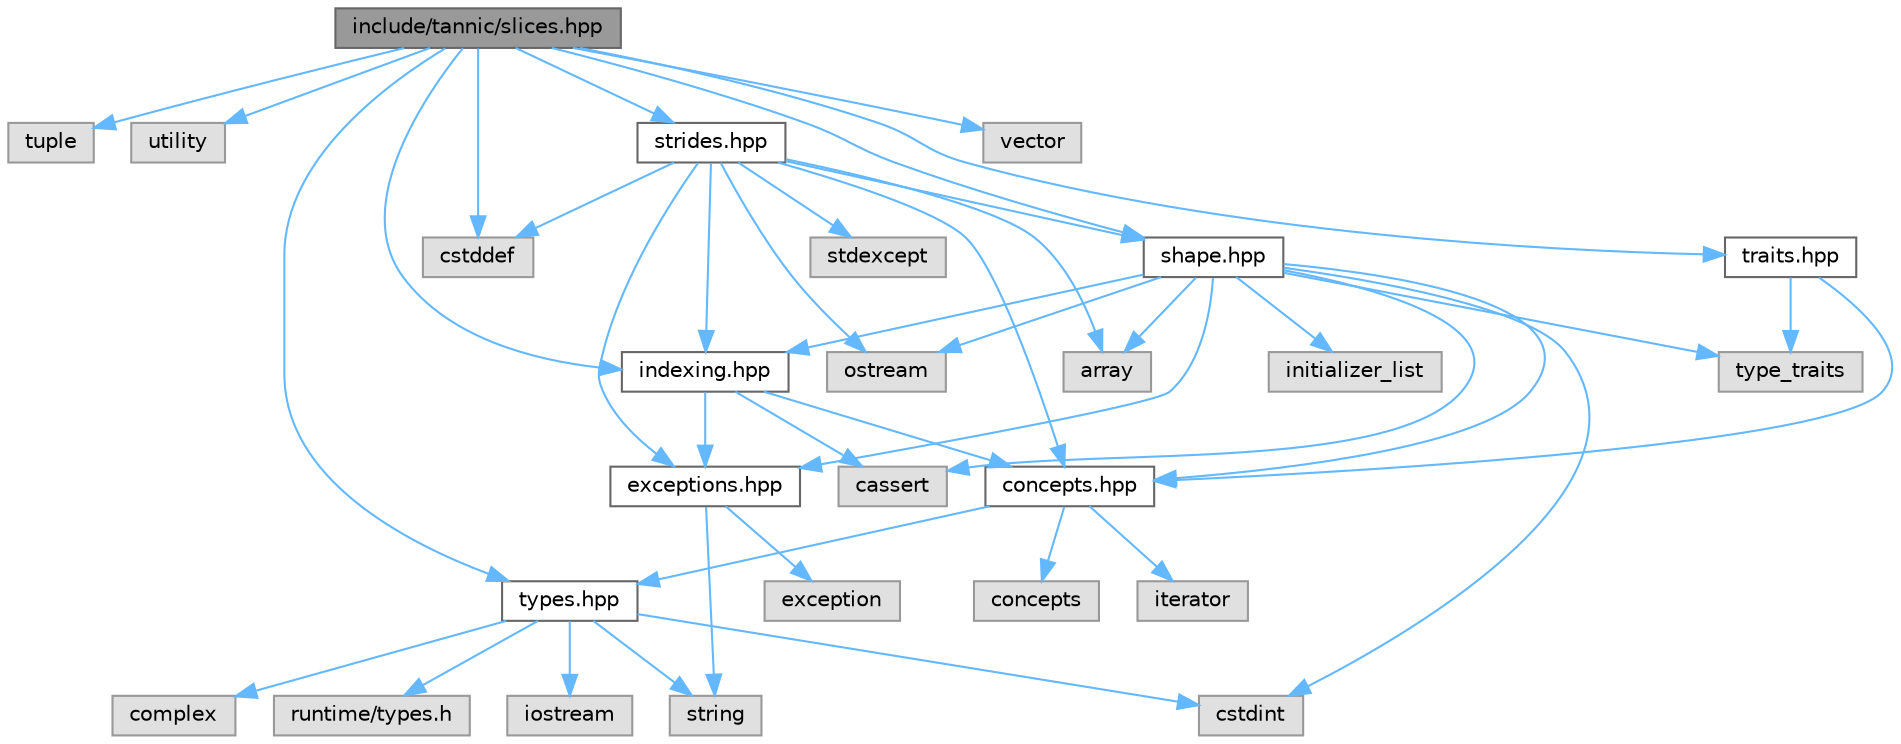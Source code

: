 digraph "include/tannic/slices.hpp"
{
 // LATEX_PDF_SIZE
  bgcolor="transparent";
  edge [fontname=Helvetica,fontsize=10,labelfontname=Helvetica,labelfontsize=10];
  node [fontname=Helvetica,fontsize=10,shape=box,height=0.2,width=0.4];
  Node1 [id="Node000001",label="include/tannic/slices.hpp",height=0.2,width=0.4,color="gray40", fillcolor="grey60", style="filled", fontcolor="black",tooltip="Implements tensor slicing for expression templates in the Tannic Tensor Library."];
  Node1 -> Node2 [id="edge1_Node000001_Node000002",color="steelblue1",style="solid",tooltip=" "];
  Node2 [id="Node000002",label="tuple",height=0.2,width=0.4,color="grey60", fillcolor="#E0E0E0", style="filled",tooltip=" "];
  Node1 -> Node3 [id="edge2_Node000001_Node000003",color="steelblue1",style="solid",tooltip=" "];
  Node3 [id="Node000003",label="utility",height=0.2,width=0.4,color="grey60", fillcolor="#E0E0E0", style="filled",tooltip=" "];
  Node1 -> Node4 [id="edge3_Node000001_Node000004",color="steelblue1",style="solid",tooltip=" "];
  Node4 [id="Node000004",label="cstddef",height=0.2,width=0.4,color="grey60", fillcolor="#E0E0E0", style="filled",tooltip=" "];
  Node1 -> Node5 [id="edge4_Node000001_Node000005",color="steelblue1",style="solid",tooltip=" "];
  Node5 [id="Node000005",label="vector",height=0.2,width=0.4,color="grey60", fillcolor="#E0E0E0", style="filled",tooltip=" "];
  Node1 -> Node6 [id="edge5_Node000001_Node000006",color="steelblue1",style="solid",tooltip=" "];
  Node6 [id="Node000006",label="types.hpp",height=0.2,width=0.4,color="grey40", fillcolor="white", style="filled",URL="$dd/de3/types_8hpp.html",tooltip="Core type system for the Tannic Tensor Library."];
  Node6 -> Node7 [id="edge6_Node000006_Node000007",color="steelblue1",style="solid",tooltip=" "];
  Node7 [id="Node000007",label="iostream",height=0.2,width=0.4,color="grey60", fillcolor="#E0E0E0", style="filled",tooltip=" "];
  Node6 -> Node8 [id="edge7_Node000006_Node000008",color="steelblue1",style="solid",tooltip=" "];
  Node8 [id="Node000008",label="cstdint",height=0.2,width=0.4,color="grey60", fillcolor="#E0E0E0", style="filled",tooltip=" "];
  Node6 -> Node9 [id="edge8_Node000006_Node000009",color="steelblue1",style="solid",tooltip=" "];
  Node9 [id="Node000009",label="string",height=0.2,width=0.4,color="grey60", fillcolor="#E0E0E0", style="filled",tooltip=" "];
  Node6 -> Node10 [id="edge9_Node000006_Node000010",color="steelblue1",style="solid",tooltip=" "];
  Node10 [id="Node000010",label="complex",height=0.2,width=0.4,color="grey60", fillcolor="#E0E0E0", style="filled",tooltip=" "];
  Node6 -> Node11 [id="edge10_Node000006_Node000011",color="steelblue1",style="solid",tooltip=" "];
  Node11 [id="Node000011",label="runtime/types.h",height=0.2,width=0.4,color="grey60", fillcolor="#E0E0E0", style="filled",tooltip=" "];
  Node1 -> Node12 [id="edge11_Node000001_Node000012",color="steelblue1",style="solid",tooltip=" "];
  Node12 [id="Node000012",label="traits.hpp",height=0.2,width=0.4,color="grey40", fillcolor="white", style="filled",URL="$df/d73/traits_8hpp.html",tooltip=" "];
  Node12 -> Node13 [id="edge12_Node000012_Node000013",color="steelblue1",style="solid",tooltip=" "];
  Node13 [id="Node000013",label="type_traits",height=0.2,width=0.4,color="grey60", fillcolor="#E0E0E0", style="filled",tooltip=" "];
  Node12 -> Node14 [id="edge13_Node000012_Node000014",color="steelblue1",style="solid",tooltip=" "];
  Node14 [id="Node000014",label="concepts.hpp",height=0.2,width=0.4,color="grey40", fillcolor="white", style="filled",URL="$d7/dd8/concepts_8hpp.html",tooltip="Defines core C++20 concepts used throughout the Tannic Tensor Library."];
  Node14 -> Node15 [id="edge14_Node000014_Node000015",color="steelblue1",style="solid",tooltip=" "];
  Node15 [id="Node000015",label="concepts",height=0.2,width=0.4,color="grey60", fillcolor="#E0E0E0", style="filled",tooltip=" "];
  Node14 -> Node16 [id="edge15_Node000014_Node000016",color="steelblue1",style="solid",tooltip=" "];
  Node16 [id="Node000016",label="iterator",height=0.2,width=0.4,color="grey60", fillcolor="#E0E0E0", style="filled",tooltip=" "];
  Node14 -> Node6 [id="edge16_Node000014_Node000006",color="steelblue1",style="solid",tooltip=" "];
  Node1 -> Node17 [id="edge17_Node000001_Node000017",color="steelblue1",style="solid",tooltip=" "];
  Node17 [id="Node000017",label="shape.hpp",height=0.2,width=0.4,color="grey40", fillcolor="white", style="filled",URL="$d3/d30/shape_8hpp.html",tooltip="Defines the Shape class for representing tensor dimensions."];
  Node17 -> Node13 [id="edge18_Node000017_Node000013",color="steelblue1",style="solid",tooltip=" "];
  Node17 -> Node18 [id="edge19_Node000017_Node000018",color="steelblue1",style="solid",tooltip=" "];
  Node18 [id="Node000018",label="array",height=0.2,width=0.4,color="grey60", fillcolor="#E0E0E0", style="filled",tooltip=" "];
  Node17 -> Node8 [id="edge20_Node000017_Node000008",color="steelblue1",style="solid",tooltip=" "];
  Node17 -> Node19 [id="edge21_Node000017_Node000019",color="steelblue1",style="solid",tooltip=" "];
  Node19 [id="Node000019",label="cassert",height=0.2,width=0.4,color="grey60", fillcolor="#E0E0E0", style="filled",tooltip=" "];
  Node17 -> Node20 [id="edge22_Node000017_Node000020",color="steelblue1",style="solid",tooltip=" "];
  Node20 [id="Node000020",label="initializer_list",height=0.2,width=0.4,color="grey60", fillcolor="#E0E0E0", style="filled",tooltip=" "];
  Node17 -> Node21 [id="edge23_Node000017_Node000021",color="steelblue1",style="solid",tooltip=" "];
  Node21 [id="Node000021",label="ostream",height=0.2,width=0.4,color="grey60", fillcolor="#E0E0E0", style="filled",tooltip=" "];
  Node17 -> Node14 [id="edge24_Node000017_Node000014",color="steelblue1",style="solid",tooltip=" "];
  Node17 -> Node22 [id="edge25_Node000017_Node000022",color="steelblue1",style="solid",tooltip=" "];
  Node22 [id="Node000022",label="indexing.hpp",height=0.2,width=0.4,color="grey40", fillcolor="white", style="filled",URL="$d7/d1d/indexing_8hpp.html",tooltip=" "];
  Node22 -> Node19 [id="edge26_Node000022_Node000019",color="steelblue1",style="solid",tooltip=" "];
  Node22 -> Node14 [id="edge27_Node000022_Node000014",color="steelblue1",style="solid",tooltip=" "];
  Node22 -> Node23 [id="edge28_Node000022_Node000023",color="steelblue1",style="solid",tooltip=" "];
  Node23 [id="Node000023",label="exceptions.hpp",height=0.2,width=0.4,color="grey40", fillcolor="white", style="filled",URL="$da/d49/exceptions_8hpp.html",tooltip="Defines the exceptions used in the library."];
  Node23 -> Node24 [id="edge29_Node000023_Node000024",color="steelblue1",style="solid",tooltip=" "];
  Node24 [id="Node000024",label="exception",height=0.2,width=0.4,color="grey60", fillcolor="#E0E0E0", style="filled",tooltip=" "];
  Node23 -> Node9 [id="edge30_Node000023_Node000009",color="steelblue1",style="solid",tooltip=" "];
  Node17 -> Node23 [id="edge31_Node000017_Node000023",color="steelblue1",style="solid",tooltip=" "];
  Node1 -> Node25 [id="edge32_Node000001_Node000025",color="steelblue1",style="solid",tooltip=" "];
  Node25 [id="Node000025",label="strides.hpp",height=0.2,width=0.4,color="grey40", fillcolor="white", style="filled",URL="$d7/d08/strides_8hpp.html",tooltip="Memory layout specification for tensor dimensions in the Tannic Tensor Library."];
  Node25 -> Node18 [id="edge33_Node000025_Node000018",color="steelblue1",style="solid",tooltip=" "];
  Node25 -> Node4 [id="edge34_Node000025_Node000004",color="steelblue1",style="solid",tooltip=" "];
  Node25 -> Node26 [id="edge35_Node000025_Node000026",color="steelblue1",style="solid",tooltip=" "];
  Node26 [id="Node000026",label="stdexcept",height=0.2,width=0.4,color="grey60", fillcolor="#E0E0E0", style="filled",tooltip=" "];
  Node25 -> Node21 [id="edge36_Node000025_Node000021",color="steelblue1",style="solid",tooltip=" "];
  Node25 -> Node14 [id="edge37_Node000025_Node000014",color="steelblue1",style="solid",tooltip=" "];
  Node25 -> Node17 [id="edge38_Node000025_Node000017",color="steelblue1",style="solid",tooltip=" "];
  Node25 -> Node22 [id="edge39_Node000025_Node000022",color="steelblue1",style="solid",tooltip=" "];
  Node25 -> Node23 [id="edge40_Node000025_Node000023",color="steelblue1",style="solid",tooltip=" "];
  Node1 -> Node22 [id="edge41_Node000001_Node000022",color="steelblue1",style="solid",tooltip=" "];
}
